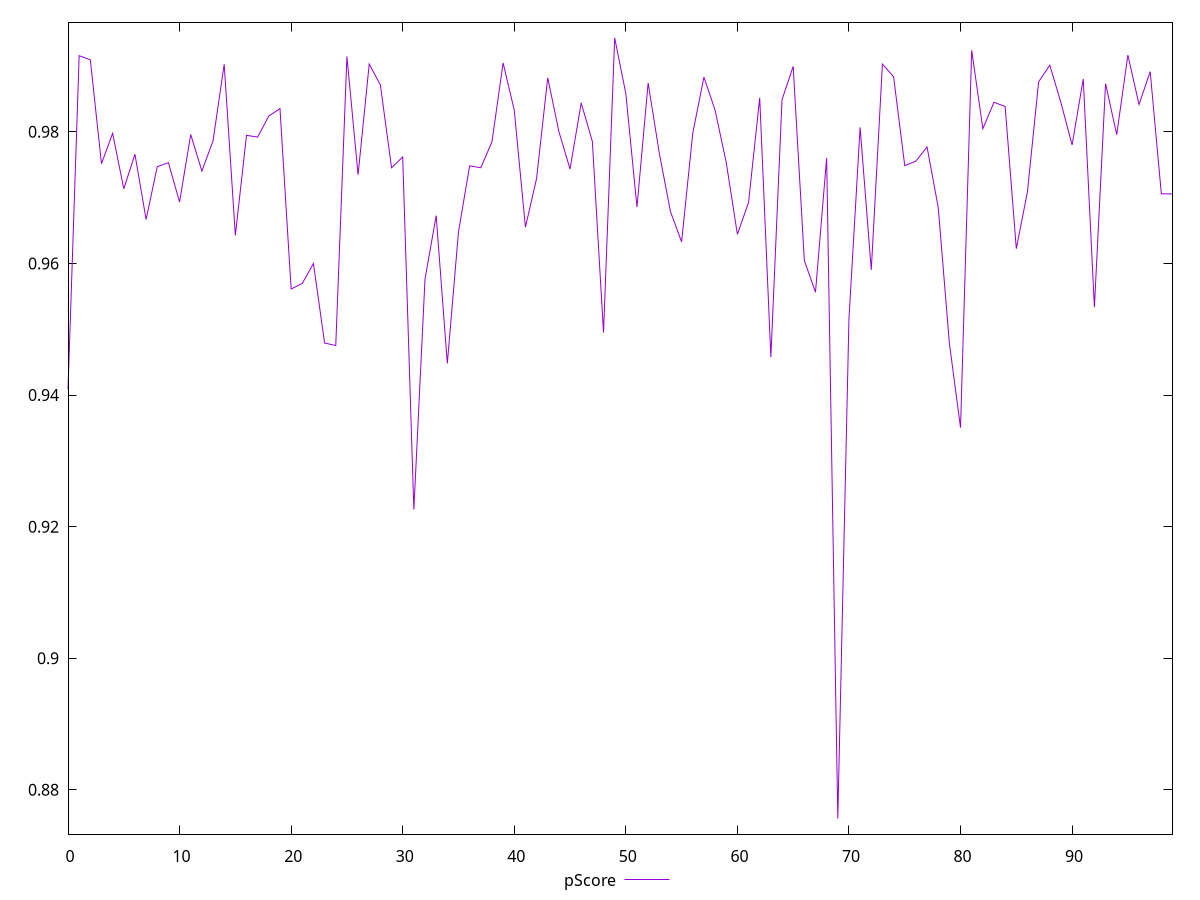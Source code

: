 reset

$pScore <<EOF
0 0.9408739669381836
1 0.9915725564937194
2 0.9909428413795902
3 0.9751582944400399
4 0.9797749939964273
5 0.9713430588721503
6 0.9766004063150018
7 0.9666870872689908
8 0.9747135520203335
9 0.9753091610655091
10 0.9693430655488653
11 0.9795916164061834
12 0.974040467155925
13 0.9786400184249499
14 0.9902763314775784
15 0.9642757620898443
16 0.9794681420603246
17 0.979206440234893
18 0.9824084128815702
19 0.9835279909824489
20 0.9561184559618042
21 0.956973111484001
22 0.9599943015948829
23 0.9479117462326031
24 0.9475250318166989
25 0.9914614669974526
26 0.9734862949986406
27 0.9903017128751936
28 0.9871289604506088
29 0.9745442241365679
30 0.9761847085081985
31 0.9225895865562216
32 0.957628288491946
33 0.9672622283798659
34 0.9448033068827952
35 0.9647942313806369
36 0.9748373146679042
37 0.9745471913602091
38 0.9784753501240286
39 0.9904741472192053
40 0.983295688405797
41 0.9655078579329373
42 0.9729130096714957
43 0.988216092269123
44 0.9800351516199677
45 0.9743468364354884
46 0.9843938591131899
47 0.9785349174123394
48 0.94949323608077
49 0.9942775525343097
50 0.9858185173819083
51 0.9685774416448432
52 0.9874250288540181
53 0.9767569308728558
54 0.9678827813920516
55 0.9632847965889015
56 0.9798021604328109
57 0.9883195007007277
58 0.9833051707997911
59 0.9753511114067949
60 0.9644271684387623
61 0.9692702928801202
62 0.9851642325835939
63 0.9457625046581082
64 0.9848761149991765
65 0.9899549715656641
66 0.9604528067093364
67 0.9556267518442652
68 0.9760163129355194
69 0.8756445324517454
70 0.951589231612453
71 0.9806799894769611
72 0.9590173618839718
73 0.9902937940321117
74 0.9883867225389908
75 0.974867904617037
76 0.9755486787742125
77 0.9777003970621134
78 0.9685410644455327
79 0.9479022056081112
80 0.935053609041641
81 0.9924069466952182
82 0.9804822104904841
83 0.9844922164794174
84 0.9838551575519273
85 0.9622415415590382
86 0.9709068747545536
87 0.9875977891163207
88 0.9901277161716867
89 0.9844455646967094
90 0.9780138225129986
91 0.9880319210635227
92 0.9533538690067217
93 0.9873246333937966
94 0.979574720366837
95 0.9916692265539719
96 0.9841597724392406
97 0.9891524193061028
98 0.9705851854377294
99 0.9705694971234082
EOF

set key outside below
set xrange [0:99]
set yrange [0.8732718720500942:0.996650212935961]
set trange [0.8732718720500942:0.996650212935961]
set terminal svg size 640, 500 enhanced background rgb 'white'
set output "reports/report_00028_2021-02-24T12-49-42.674Z/first-contentful-paint/samples/agenda/pScore/values.svg"

plot $pScore title "pScore" with line

reset
